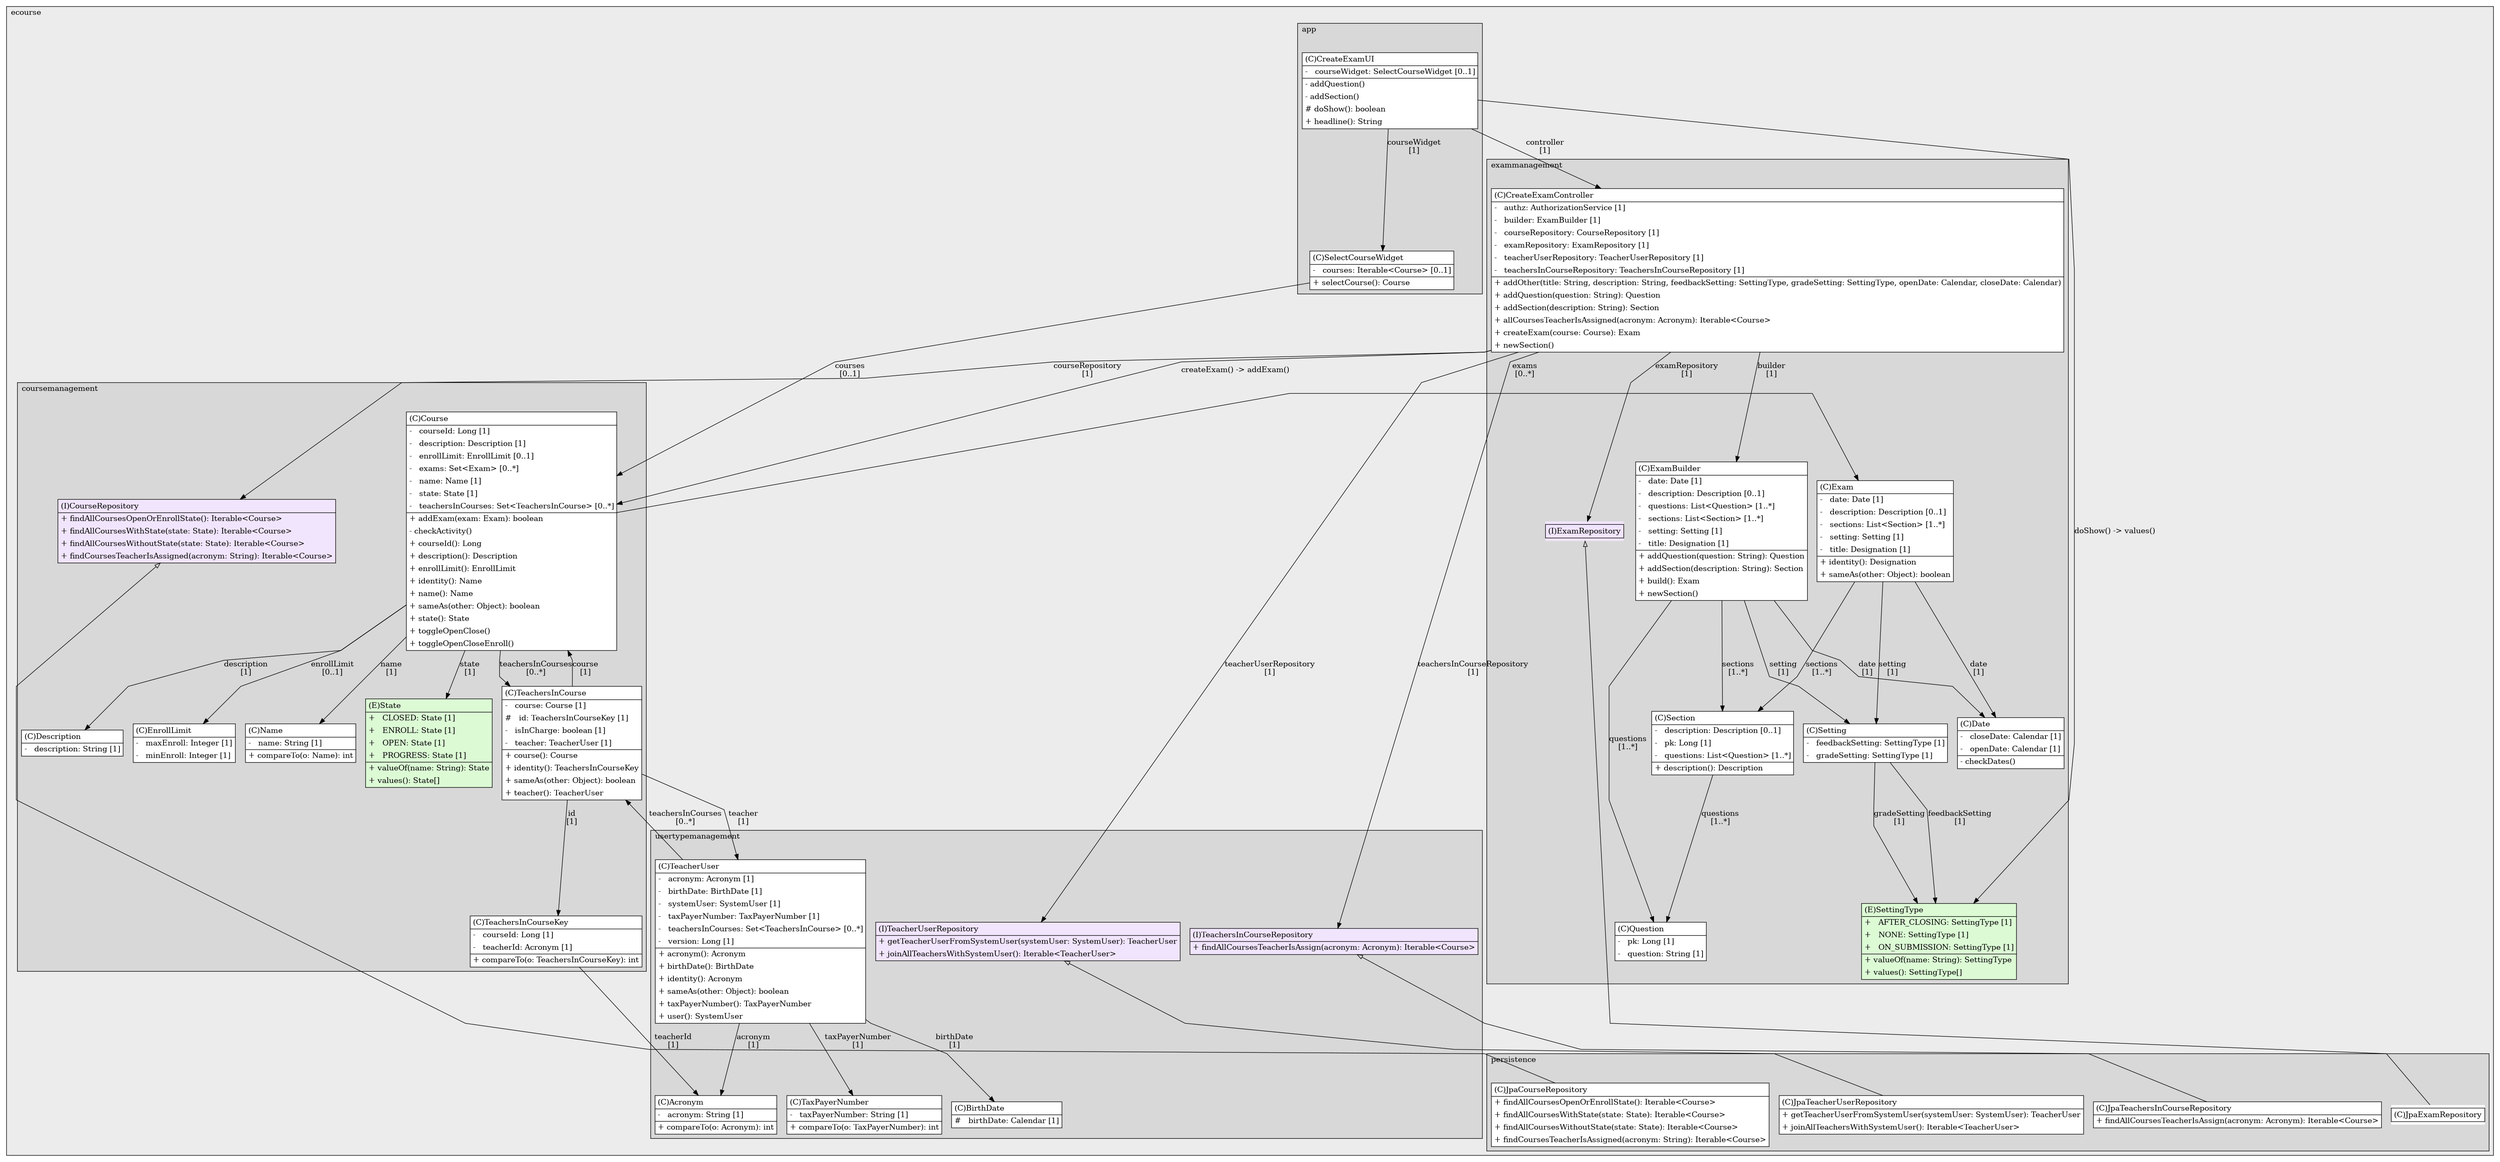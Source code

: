 @startuml

/' diagram meta data start
config=StructureConfiguration;
{
  "projectClassification": {
    "searchMode": "OpenProject", // OpenProject, AllProjects
    "includedProjects": "",
    "pathEndKeywords": "*.impl",
    "isClientPath": "",
    "isClientName": "",
    "isTestPath": "",
    "isTestName": "",
    "isMappingPath": "",
    "isMappingName": "",
    "isDataAccessPath": "",
    "isDataAccessName": "",
    "isDataStructurePath": "",
    "isDataStructureName": "",
    "isInterfaceStructuresPath": "",
    "isInterfaceStructuresName": "",
    "isEntryPointPath": "",
    "isEntryPointName": "",
    "treatFinalFieldsAsMandatory": false
  },
  "graphRestriction": {
    "classPackageExcludeFilter": "",
    "classPackageIncludeFilter": "",
    "classNameExcludeFilter": "",
    "classNameIncludeFilter": "",
    "methodNameExcludeFilter": "",
    "methodNameIncludeFilter": "",
    "removeByInheritance": "", // inheritance/annotation based filtering is done in a second step
    "removeByAnnotation": "",
    "removeByClassPackage": "", // cleanup the graph after inheritance/annotation based filtering is done
    "removeByClassName": "",
    "cutMappings": false,
    "cutEnum": false,
    "cutTests": true,
    "cutClient": true,
    "cutDataAccess": false,
    "cutInterfaceStructures": false,
    "cutDataStructures": false,
    "cutGetterAndSetter": true,
    "cutConstructors": true
  },
  "graphTraversal": {
    "forwardDepth": 6,
    "backwardDepth": 6,
    "classPackageExcludeFilter": "",
    "classPackageIncludeFilter": "",
    "classNameExcludeFilter": "",
    "classNameIncludeFilter": "",
    "methodNameExcludeFilter": "",
    "methodNameIncludeFilter": "",
    "hideMappings": false,
    "hideDataStructures": false,
    "hidePrivateMethods": true,
    "hideInterfaceCalls": false, // indirection: implementation -> interface (is hidden) -> implementation
    "onlyShowApplicationEntryPoints": false, // root node is included
    "useMethodCallsForStructureDiagram": "ForwardOnly" // ForwardOnly, BothDirections, No
  },
  "details": {
    "aggregation": "GroupByClass", // ByClass, GroupByClass, None
    "showClassGenericTypes": false,
    "showMethods": true,
    "showMethodParameterNames": true,
    "showMethodParameterTypes": true,
    "showMethodReturnType": true,
    "showPackageLevels": 2,
    "showDetailedClassStructure": true
  },
  "rootClass": "eapli.ecourse.app.teacher.console.presentation.exam.CreateExamUI",
  "extensionCallbackMethod": "" // qualified.class.name#methodName - signature: public static String method(String)
}
diagram meta data end '/



digraph g {
    rankdir="TB"
    splines=polyline
    

'nodes 
subgraph cluster_1911013184 { 
   	label=ecourse
	labeljust=l
	fillcolor="#ececec"
	style=filled
   
   subgraph cluster_1386234867 { 
   	label=app
	labeljust=l
	fillcolor="#d8d8d8"
	style=filled
   
   CreateExamUI1692522488[
	label=<<TABLE BORDER="1" CELLBORDER="0" CELLPADDING="4" CELLSPACING="0">
<TR><TD ALIGN="LEFT" >(C)CreateExamUI</TD></TR>
<HR/>
<TR><TD ALIGN="LEFT" >-   courseWidget: SelectCourseWidget [0..1]</TD></TR>
<HR/>
<TR><TD ALIGN="LEFT" >- addQuestion()</TD></TR>
<TR><TD ALIGN="LEFT" >- addSection()</TD></TR>
<TR><TD ALIGN="LEFT" ># doShow(): boolean</TD></TR>
<TR><TD ALIGN="LEFT" >+ headline(): String</TD></TR>
</TABLE>>
	style=filled
	margin=0
	shape=plaintext
	fillcolor="#FFFFFF"
];

SelectCourseWidget476170131[
	label=<<TABLE BORDER="1" CELLBORDER="0" CELLPADDING="4" CELLSPACING="0">
<TR><TD ALIGN="LEFT" >(C)SelectCourseWidget</TD></TR>
<HR/>
<TR><TD ALIGN="LEFT" >-   courses: Iterable&lt;Course&gt; [0..1]</TD></TR>
<HR/>
<TR><TD ALIGN="LEFT" >+ selectCourse(): Course</TD></TR>
</TABLE>>
	style=filled
	margin=0
	shape=plaintext
	fillcolor="#FFFFFF"
];
} 

subgraph cluster_394597520 { 
   	label=exammanagement
	labeljust=l
	fillcolor="#d8d8d8"
	style=filled
   
   CreateExamController1396014033[
	label=<<TABLE BORDER="1" CELLBORDER="0" CELLPADDING="4" CELLSPACING="0">
<TR><TD ALIGN="LEFT" >(C)CreateExamController</TD></TR>
<HR/>
<TR><TD ALIGN="LEFT" >-   authz: AuthorizationService [1]</TD></TR>
<TR><TD ALIGN="LEFT" >-   builder: ExamBuilder [1]</TD></TR>
<TR><TD ALIGN="LEFT" >-   courseRepository: CourseRepository [1]</TD></TR>
<TR><TD ALIGN="LEFT" >-   examRepository: ExamRepository [1]</TD></TR>
<TR><TD ALIGN="LEFT" >-   teacherUserRepository: TeacherUserRepository [1]</TD></TR>
<TR><TD ALIGN="LEFT" >-   teachersInCourseRepository: TeachersInCourseRepository [1]</TD></TR>
<HR/>
<TR><TD ALIGN="LEFT" >+ addOther(title: String, description: String, feedbackSetting: SettingType, gradeSetting: SettingType, openDate: Calendar, closeDate: Calendar)</TD></TR>
<TR><TD ALIGN="LEFT" >+ addQuestion(question: String): Question</TD></TR>
<TR><TD ALIGN="LEFT" >+ addSection(description: String): Section</TD></TR>
<TR><TD ALIGN="LEFT" >+ allCoursesTeacherIsAssigned(acronym: Acronym): Iterable&lt;Course&gt;</TD></TR>
<TR><TD ALIGN="LEFT" >+ createExam(course: Course): Exam</TD></TR>
<TR><TD ALIGN="LEFT" >+ newSection()</TD></TR>
</TABLE>>
	style=filled
	margin=0
	shape=plaintext
	fillcolor="#FFFFFF"
];

Date2094840187[
	label=<<TABLE BORDER="1" CELLBORDER="0" CELLPADDING="4" CELLSPACING="0">
<TR><TD ALIGN="LEFT" >(C)Date</TD></TR>
<HR/>
<TR><TD ALIGN="LEFT" >-   closeDate: Calendar [1]</TD></TR>
<TR><TD ALIGN="LEFT" >-   openDate: Calendar [1]</TD></TR>
<HR/>
<TR><TD ALIGN="LEFT" >- checkDates()</TD></TR>
</TABLE>>
	style=filled
	margin=0
	shape=plaintext
	fillcolor="#FFFFFF"
];

Exam2094840187[
	label=<<TABLE BORDER="1" CELLBORDER="0" CELLPADDING="4" CELLSPACING="0">
<TR><TD ALIGN="LEFT" >(C)Exam</TD></TR>
<HR/>
<TR><TD ALIGN="LEFT" >-   date: Date [1]</TD></TR>
<TR><TD ALIGN="LEFT" >-   description: Description [0..1]</TD></TR>
<TR><TD ALIGN="LEFT" >-   sections: List&lt;Section&gt; [1..*]</TD></TR>
<TR><TD ALIGN="LEFT" >-   setting: Setting [1]</TD></TR>
<TR><TD ALIGN="LEFT" >-   title: Designation [1]</TD></TR>
<HR/>
<TR><TD ALIGN="LEFT" >+ identity(): Designation</TD></TR>
<TR><TD ALIGN="LEFT" >+ sameAs(other: Object): boolean</TD></TR>
</TABLE>>
	style=filled
	margin=0
	shape=plaintext
	fillcolor="#FFFFFF"
];

ExamBuilder2094840187[
	label=<<TABLE BORDER="1" CELLBORDER="0" CELLPADDING="4" CELLSPACING="0">
<TR><TD ALIGN="LEFT" >(C)ExamBuilder</TD></TR>
<HR/>
<TR><TD ALIGN="LEFT" >-   date: Date [1]</TD></TR>
<TR><TD ALIGN="LEFT" >-   description: Description [0..1]</TD></TR>
<TR><TD ALIGN="LEFT" >-   questions: List&lt;Question&gt; [1..*]</TD></TR>
<TR><TD ALIGN="LEFT" >-   sections: List&lt;Section&gt; [1..*]</TD></TR>
<TR><TD ALIGN="LEFT" >-   setting: Setting [1]</TD></TR>
<TR><TD ALIGN="LEFT" >-   title: Designation [1]</TD></TR>
<HR/>
<TR><TD ALIGN="LEFT" >+ addQuestion(question: String): Question</TD></TR>
<TR><TD ALIGN="LEFT" >+ addSection(description: String): Section</TD></TR>
<TR><TD ALIGN="LEFT" >+ build(): Exam</TD></TR>
<TR><TD ALIGN="LEFT" >+ newSection()</TD></TR>
</TABLE>>
	style=filled
	margin=0
	shape=plaintext
	fillcolor="#FFFFFF"
];

ExamRepository849763945[
	label=<<TABLE BORDER="1" CELLBORDER="0" CELLPADDING="4" CELLSPACING="0">
<TR><TD ALIGN="LEFT" >(I)ExamRepository</TD></TR>
</TABLE>>
	style=filled
	margin=0
	shape=plaintext
	fillcolor="#F1E5FD"
];

Question2094840187[
	label=<<TABLE BORDER="1" CELLBORDER="0" CELLPADDING="4" CELLSPACING="0">
<TR><TD ALIGN="LEFT" >(C)Question</TD></TR>
<HR/>
<TR><TD ALIGN="LEFT" >-   pk: Long [1]</TD></TR>
<TR><TD ALIGN="LEFT" >-   question: String [1]</TD></TR>
</TABLE>>
	style=filled
	margin=0
	shape=plaintext
	fillcolor="#FFFFFF"
];

Section2094840187[
	label=<<TABLE BORDER="1" CELLBORDER="0" CELLPADDING="4" CELLSPACING="0">
<TR><TD ALIGN="LEFT" >(C)Section</TD></TR>
<HR/>
<TR><TD ALIGN="LEFT" >-   description: Description [0..1]</TD></TR>
<TR><TD ALIGN="LEFT" >-   pk: Long [1]</TD></TR>
<TR><TD ALIGN="LEFT" >-   questions: List&lt;Question&gt; [1..*]</TD></TR>
<HR/>
<TR><TD ALIGN="LEFT" >+ description(): Description</TD></TR>
</TABLE>>
	style=filled
	margin=0
	shape=plaintext
	fillcolor="#FFFFFF"
];

Setting2094840187[
	label=<<TABLE BORDER="1" CELLBORDER="0" CELLPADDING="4" CELLSPACING="0">
<TR><TD ALIGN="LEFT" >(C)Setting</TD></TR>
<HR/>
<TR><TD ALIGN="LEFT" >-   feedbackSetting: SettingType [1]</TD></TR>
<TR><TD ALIGN="LEFT" >-   gradeSetting: SettingType [1]</TD></TR>
</TABLE>>
	style=filled
	margin=0
	shape=plaintext
	fillcolor="#FFFFFF"
];

SettingType2094840187[
	label=<<TABLE BORDER="1" CELLBORDER="0" CELLPADDING="4" CELLSPACING="0">
<TR><TD ALIGN="LEFT" >(E)SettingType</TD></TR>
<HR/>
<TR><TD ALIGN="LEFT" >+   AFTER_CLOSING: SettingType [1]</TD></TR>
<TR><TD ALIGN="LEFT" >+   NONE: SettingType [1]</TD></TR>
<TR><TD ALIGN="LEFT" >+   ON_SUBMISSION: SettingType [1]</TD></TR>
<HR/>
<TR><TD ALIGN="LEFT" >+ valueOf(name: String): SettingType</TD></TR>
<TR><TD ALIGN="LEFT" >+ values(): SettingType[]</TD></TR>
</TABLE>>
	style=filled
	margin=0
	shape=plaintext
	fillcolor="#DCFBD5"
];
} 

subgraph cluster_489743759 { 
   	label=persistence
	labeljust=l
	fillcolor="#d8d8d8"
	style=filled
   
   JpaCourseRepository1852613913[
	label=<<TABLE BORDER="1" CELLBORDER="0" CELLPADDING="4" CELLSPACING="0">
<TR><TD ALIGN="LEFT" >(C)JpaCourseRepository</TD></TR>
<HR/>
<TR><TD ALIGN="LEFT" >+ findAllCoursesOpenOrEnrollState(): Iterable&lt;Course&gt;</TD></TR>
<TR><TD ALIGN="LEFT" >+ findAllCoursesWithState(state: State): Iterable&lt;Course&gt;</TD></TR>
<TR><TD ALIGN="LEFT" >+ findAllCoursesWithoutState(state: State): Iterable&lt;Course&gt;</TD></TR>
<TR><TD ALIGN="LEFT" >+ findCoursesTeacherIsAssigned(acronym: String): Iterable&lt;Course&gt;</TD></TR>
</TABLE>>
	style=filled
	margin=0
	shape=plaintext
	fillcolor="#FFFFFF"
];

JpaExamRepository1852613913[
	label=<<TABLE BORDER="1" CELLBORDER="0" CELLPADDING="4" CELLSPACING="0">
<TR><TD ALIGN="LEFT" >(C)JpaExamRepository</TD></TR>
</TABLE>>
	style=filled
	margin=0
	shape=plaintext
	fillcolor="#FFFFFF"
];

JpaTeacherUserRepository1852613913[
	label=<<TABLE BORDER="1" CELLBORDER="0" CELLPADDING="4" CELLSPACING="0">
<TR><TD ALIGN="LEFT" >(C)JpaTeacherUserRepository</TD></TR>
<HR/>
<TR><TD ALIGN="LEFT" >+ getTeacherUserFromSystemUser(systemUser: SystemUser): TeacherUser</TD></TR>
<TR><TD ALIGN="LEFT" >+ joinAllTeachersWithSystemUser(): Iterable&lt;TeacherUser&gt;</TD></TR>
</TABLE>>
	style=filled
	margin=0
	shape=plaintext
	fillcolor="#FFFFFF"
];

JpaTeachersInCourseRepository1852613913[
	label=<<TABLE BORDER="1" CELLBORDER="0" CELLPADDING="4" CELLSPACING="0">
<TR><TD ALIGN="LEFT" >(C)JpaTeachersInCourseRepository</TD></TR>
<HR/>
<TR><TD ALIGN="LEFT" >+ findAllCoursesTeacherIsAssign(acronym: Acronym): Iterable&lt;Course&gt;</TD></TR>
</TABLE>>
	style=filled
	margin=0
	shape=plaintext
	fillcolor="#FFFFFF"
];
} 

subgraph cluster_861892108 { 
   	label=coursemanagement
	labeljust=l
	fillcolor="#d8d8d8"
	style=filled
   
   Course1854509879[
	label=<<TABLE BORDER="1" CELLBORDER="0" CELLPADDING="4" CELLSPACING="0">
<TR><TD ALIGN="LEFT" >(C)Course</TD></TR>
<HR/>
<TR><TD ALIGN="LEFT" >-   courseId: Long [1]</TD></TR>
<TR><TD ALIGN="LEFT" >-   description: Description [1]</TD></TR>
<TR><TD ALIGN="LEFT" >-   enrollLimit: EnrollLimit [0..1]</TD></TR>
<TR><TD ALIGN="LEFT" >-   exams: Set&lt;Exam&gt; [0..*]</TD></TR>
<TR><TD ALIGN="LEFT" >-   name: Name [1]</TD></TR>
<TR><TD ALIGN="LEFT" >-   state: State [1]</TD></TR>
<TR><TD ALIGN="LEFT" >-   teachersInCourses: Set&lt;TeachersInCourse&gt; [0..*]</TD></TR>
<HR/>
<TR><TD ALIGN="LEFT" >+ addExam(exam: Exam): boolean</TD></TR>
<TR><TD ALIGN="LEFT" >- checkActivity()</TD></TR>
<TR><TD ALIGN="LEFT" >+ courseId(): Long</TD></TR>
<TR><TD ALIGN="LEFT" >+ description(): Description</TD></TR>
<TR><TD ALIGN="LEFT" >+ enrollLimit(): EnrollLimit</TD></TR>
<TR><TD ALIGN="LEFT" >+ identity(): Name</TD></TR>
<TR><TD ALIGN="LEFT" >+ name(): Name</TD></TR>
<TR><TD ALIGN="LEFT" >+ sameAs(other: Object): boolean</TD></TR>
<TR><TD ALIGN="LEFT" >+ state(): State</TD></TR>
<TR><TD ALIGN="LEFT" >+ toggleOpenClose()</TD></TR>
<TR><TD ALIGN="LEFT" >+ toggleOpenCloseEnroll()</TD></TR>
</TABLE>>
	style=filled
	margin=0
	shape=plaintext
	fillcolor="#FFFFFF"
];

CourseRepository816628141[
	label=<<TABLE BORDER="1" CELLBORDER="0" CELLPADDING="4" CELLSPACING="0">
<TR><TD ALIGN="LEFT" >(I)CourseRepository</TD></TR>
<HR/>
<TR><TD ALIGN="LEFT" >+ findAllCoursesOpenOrEnrollState(): Iterable&lt;Course&gt;</TD></TR>
<TR><TD ALIGN="LEFT" >+ findAllCoursesWithState(state: State): Iterable&lt;Course&gt;</TD></TR>
<TR><TD ALIGN="LEFT" >+ findAllCoursesWithoutState(state: State): Iterable&lt;Course&gt;</TD></TR>
<TR><TD ALIGN="LEFT" >+ findCoursesTeacherIsAssigned(acronym: String): Iterable&lt;Course&gt;</TD></TR>
</TABLE>>
	style=filled
	margin=0
	shape=plaintext
	fillcolor="#F1E5FD"
];

Description1854509879[
	label=<<TABLE BORDER="1" CELLBORDER="0" CELLPADDING="4" CELLSPACING="0">
<TR><TD ALIGN="LEFT" >(C)Description</TD></TR>
<HR/>
<TR><TD ALIGN="LEFT" >-   description: String [1]</TD></TR>
</TABLE>>
	style=filled
	margin=0
	shape=plaintext
	fillcolor="#FFFFFF"
];

EnrollLimit1854509879[
	label=<<TABLE BORDER="1" CELLBORDER="0" CELLPADDING="4" CELLSPACING="0">
<TR><TD ALIGN="LEFT" >(C)EnrollLimit</TD></TR>
<HR/>
<TR><TD ALIGN="LEFT" >-   maxEnroll: Integer [1]</TD></TR>
<TR><TD ALIGN="LEFT" >-   minEnroll: Integer [1]</TD></TR>
</TABLE>>
	style=filled
	margin=0
	shape=plaintext
	fillcolor="#FFFFFF"
];

Name1854509879[
	label=<<TABLE BORDER="1" CELLBORDER="0" CELLPADDING="4" CELLSPACING="0">
<TR><TD ALIGN="LEFT" >(C)Name</TD></TR>
<HR/>
<TR><TD ALIGN="LEFT" >-   name: String [1]</TD></TR>
<HR/>
<TR><TD ALIGN="LEFT" >+ compareTo(o: Name): int</TD></TR>
</TABLE>>
	style=filled
	margin=0
	shape=plaintext
	fillcolor="#FFFFFF"
];

State1854509879[
	label=<<TABLE BORDER="1" CELLBORDER="0" CELLPADDING="4" CELLSPACING="0">
<TR><TD ALIGN="LEFT" >(E)State</TD></TR>
<HR/>
<TR><TD ALIGN="LEFT" >+   CLOSED: State [1]</TD></TR>
<TR><TD ALIGN="LEFT" >+   ENROLL: State [1]</TD></TR>
<TR><TD ALIGN="LEFT" >+   OPEN: State [1]</TD></TR>
<TR><TD ALIGN="LEFT" >+   PROGRESS: State [1]</TD></TR>
<HR/>
<TR><TD ALIGN="LEFT" >+ valueOf(name: String): State</TD></TR>
<TR><TD ALIGN="LEFT" >+ values(): State[]</TD></TR>
</TABLE>>
	style=filled
	margin=0
	shape=plaintext
	fillcolor="#DCFBD5"
];

TeachersInCourse1854509879[
	label=<<TABLE BORDER="1" CELLBORDER="0" CELLPADDING="4" CELLSPACING="0">
<TR><TD ALIGN="LEFT" >(C)TeachersInCourse</TD></TR>
<HR/>
<TR><TD ALIGN="LEFT" >-   course: Course [1]</TD></TR>
<TR><TD ALIGN="LEFT" >#   id: TeachersInCourseKey [1]</TD></TR>
<TR><TD ALIGN="LEFT" >-   isInCharge: boolean [1]</TD></TR>
<TR><TD ALIGN="LEFT" >-   teacher: TeacherUser [1]</TD></TR>
<HR/>
<TR><TD ALIGN="LEFT" >+ course(): Course</TD></TR>
<TR><TD ALIGN="LEFT" >+ identity(): TeachersInCourseKey</TD></TR>
<TR><TD ALIGN="LEFT" >+ sameAs(other: Object): boolean</TD></TR>
<TR><TD ALIGN="LEFT" >+ teacher(): TeacherUser</TD></TR>
</TABLE>>
	style=filled
	margin=0
	shape=plaintext
	fillcolor="#FFFFFF"
];

TeachersInCourseKey1854509879[
	label=<<TABLE BORDER="1" CELLBORDER="0" CELLPADDING="4" CELLSPACING="0">
<TR><TD ALIGN="LEFT" >(C)TeachersInCourseKey</TD></TR>
<HR/>
<TR><TD ALIGN="LEFT" >-   courseId: Long [1]</TD></TR>
<TR><TD ALIGN="LEFT" >-   teacherId: Acronym [1]</TD></TR>
<HR/>
<TR><TD ALIGN="LEFT" >+ compareTo(o: TeachersInCourseKey): int</TD></TR>
</TABLE>>
	style=filled
	margin=0
	shape=plaintext
	fillcolor="#FFFFFF"
];
} 

subgraph cluster_925774986 { 
   	label=usertypemanagement
	labeljust=l
	fillcolor="#d8d8d8"
	style=filled
   
   Acronym1814895075[
	label=<<TABLE BORDER="1" CELLBORDER="0" CELLPADDING="4" CELLSPACING="0">
<TR><TD ALIGN="LEFT" >(C)Acronym</TD></TR>
<HR/>
<TR><TD ALIGN="LEFT" >-   acronym: String [1]</TD></TR>
<HR/>
<TR><TD ALIGN="LEFT" >+ compareTo(o: Acronym): int</TD></TR>
</TABLE>>
	style=filled
	margin=0
	shape=plaintext
	fillcolor="#FFFFFF"
];

BirthDate2032408415[
	label=<<TABLE BORDER="1" CELLBORDER="0" CELLPADDING="4" CELLSPACING="0">
<TR><TD ALIGN="LEFT" >(C)BirthDate</TD></TR>
<HR/>
<TR><TD ALIGN="LEFT" >#   birthDate: Calendar [1]</TD></TR>
</TABLE>>
	style=filled
	margin=0
	shape=plaintext
	fillcolor="#FFFFFF"
];

TaxPayerNumber2032408415[
	label=<<TABLE BORDER="1" CELLBORDER="0" CELLPADDING="4" CELLSPACING="0">
<TR><TD ALIGN="LEFT" >(C)TaxPayerNumber</TD></TR>
<HR/>
<TR><TD ALIGN="LEFT" >-   taxPayerNumber: String [1]</TD></TR>
<HR/>
<TR><TD ALIGN="LEFT" >+ compareTo(o: TaxPayerNumber): int</TD></TR>
</TABLE>>
	style=filled
	margin=0
	shape=plaintext
	fillcolor="#FFFFFF"
];

TeacherUser1814895075[
	label=<<TABLE BORDER="1" CELLBORDER="0" CELLPADDING="4" CELLSPACING="0">
<TR><TD ALIGN="LEFT" >(C)TeacherUser</TD></TR>
<HR/>
<TR><TD ALIGN="LEFT" >-   acronym: Acronym [1]</TD></TR>
<TR><TD ALIGN="LEFT" >-   birthDate: BirthDate [1]</TD></TR>
<TR><TD ALIGN="LEFT" >-   systemUser: SystemUser [1]</TD></TR>
<TR><TD ALIGN="LEFT" >-   taxPayerNumber: TaxPayerNumber [1]</TD></TR>
<TR><TD ALIGN="LEFT" >-   teachersInCourses: Set&lt;TeachersInCourse&gt; [0..*]</TD></TR>
<TR><TD ALIGN="LEFT" >-   version: Long [1]</TD></TR>
<HR/>
<TR><TD ALIGN="LEFT" >+ acronym(): Acronym</TD></TR>
<TR><TD ALIGN="LEFT" >+ birthDate(): BirthDate</TD></TR>
<TR><TD ALIGN="LEFT" >+ identity(): Acronym</TD></TR>
<TR><TD ALIGN="LEFT" >+ sameAs(other: Object): boolean</TD></TR>
<TR><TD ALIGN="LEFT" >+ taxPayerNumber(): TaxPayerNumber</TD></TR>
<TR><TD ALIGN="LEFT" >+ user(): SystemUser</TD></TR>
</TABLE>>
	style=filled
	margin=0
	shape=plaintext
	fillcolor="#FFFFFF"
];

TeacherUserRepository731245569[
	label=<<TABLE BORDER="1" CELLBORDER="0" CELLPADDING="4" CELLSPACING="0">
<TR><TD ALIGN="LEFT" >(I)TeacherUserRepository</TD></TR>
<HR/>
<TR><TD ALIGN="LEFT" >+ getTeacherUserFromSystemUser(systemUser: SystemUser): TeacherUser</TD></TR>
<TR><TD ALIGN="LEFT" >+ joinAllTeachersWithSystemUser(): Iterable&lt;TeacherUser&gt;</TD></TR>
</TABLE>>
	style=filled
	margin=0
	shape=plaintext
	fillcolor="#F1E5FD"
];

TeachersInCourseRepository731245569[
	label=<<TABLE BORDER="1" CELLBORDER="0" CELLPADDING="4" CELLSPACING="0">
<TR><TD ALIGN="LEFT" >(I)TeachersInCourseRepository</TD></TR>
<HR/>
<TR><TD ALIGN="LEFT" >+ findAllCoursesTeacherIsAssign(acronym: Acronym): Iterable&lt;Course&gt;</TD></TR>
</TABLE>>
	style=filled
	margin=0
	shape=plaintext
	fillcolor="#F1E5FD"
];
} 
} 

'edges    
Course1854509879 -> Description1854509879[label="description
[1]"];
Course1854509879 -> EnrollLimit1854509879[label="enrollLimit
[0..1]"];
Course1854509879 -> Exam2094840187[label="exams
[0..*]"];
Course1854509879 -> Name1854509879[label="name
[1]"];
Course1854509879 -> State1854509879[label="state
[1]"];
Course1854509879 -> TeachersInCourse1854509879[label="teachersInCourses
[0..*]"];
CourseRepository816628141 -> JpaCourseRepository1852613913[arrowhead=none, arrowtail=empty, dir=both];
CreateExamController1396014033 -> Course1854509879[label="createExam() -> addExam()"];
CreateExamController1396014033 -> CourseRepository816628141[label="courseRepository
[1]"];
CreateExamController1396014033 -> ExamBuilder2094840187[label="builder
[1]"];
CreateExamController1396014033 -> ExamRepository849763945[label="examRepository
[1]"];
CreateExamController1396014033 -> TeacherUserRepository731245569[label="teacherUserRepository
[1]"];
CreateExamController1396014033 -> TeachersInCourseRepository731245569[label="teachersInCourseRepository
[1]"];
CreateExamUI1692522488 -> SelectCourseWidget476170131[label="courseWidget
[1]"];
CreateExamUI1692522488 -> SettingType2094840187[label="doShow() -> values()"];
CreateExamUI1692522488 -> CreateExamController1396014033[label="controller
[1]"];
Exam2094840187 -> Date2094840187[label="date
[1]"];
Exam2094840187 -> Section2094840187[label="sections
[1..*]"];
Exam2094840187 -> Setting2094840187[label="setting
[1]"];
ExamBuilder2094840187 -> Date2094840187[label="date
[1]"];
ExamBuilder2094840187 -> Question2094840187[label="questions
[1..*]"];
ExamBuilder2094840187 -> Section2094840187[label="sections
[1..*]"];
ExamBuilder2094840187 -> Setting2094840187[label="setting
[1]"];
ExamRepository849763945 -> JpaExamRepository1852613913[arrowhead=none, arrowtail=empty, dir=both];
Section2094840187 -> Question2094840187[label="questions
[1..*]"];
SelectCourseWidget476170131 -> Course1854509879[label="courses
[0..1]"];
Setting2094840187 -> SettingType2094840187[label="feedbackSetting
[1]"];
Setting2094840187 -> SettingType2094840187[label="gradeSetting
[1]"];
TeacherUser1814895075 -> Acronym1814895075[label="acronym
[1]"];
TeacherUser1814895075 -> BirthDate2032408415[label="birthDate
[1]"];
TeacherUser1814895075 -> TaxPayerNumber2032408415[label="taxPayerNumber
[1]"];
TeacherUser1814895075 -> TeachersInCourse1854509879[label="teachersInCourses
[0..*]"];
TeacherUserRepository731245569 -> JpaTeacherUserRepository1852613913[arrowhead=none, arrowtail=empty, dir=both];
TeachersInCourse1854509879 -> Course1854509879[label="course
[1]"];
TeachersInCourse1854509879 -> TeacherUser1814895075[label="teacher
[1]"];
TeachersInCourse1854509879 -> TeachersInCourseKey1854509879[label="id
[1]"];
TeachersInCourseKey1854509879 -> Acronym1814895075[label="teacherId
[1]"];
TeachersInCourseRepository731245569 -> JpaTeachersInCourseRepository1852613913[arrowhead=none, arrowtail=empty, dir=both];

}
@enduml
